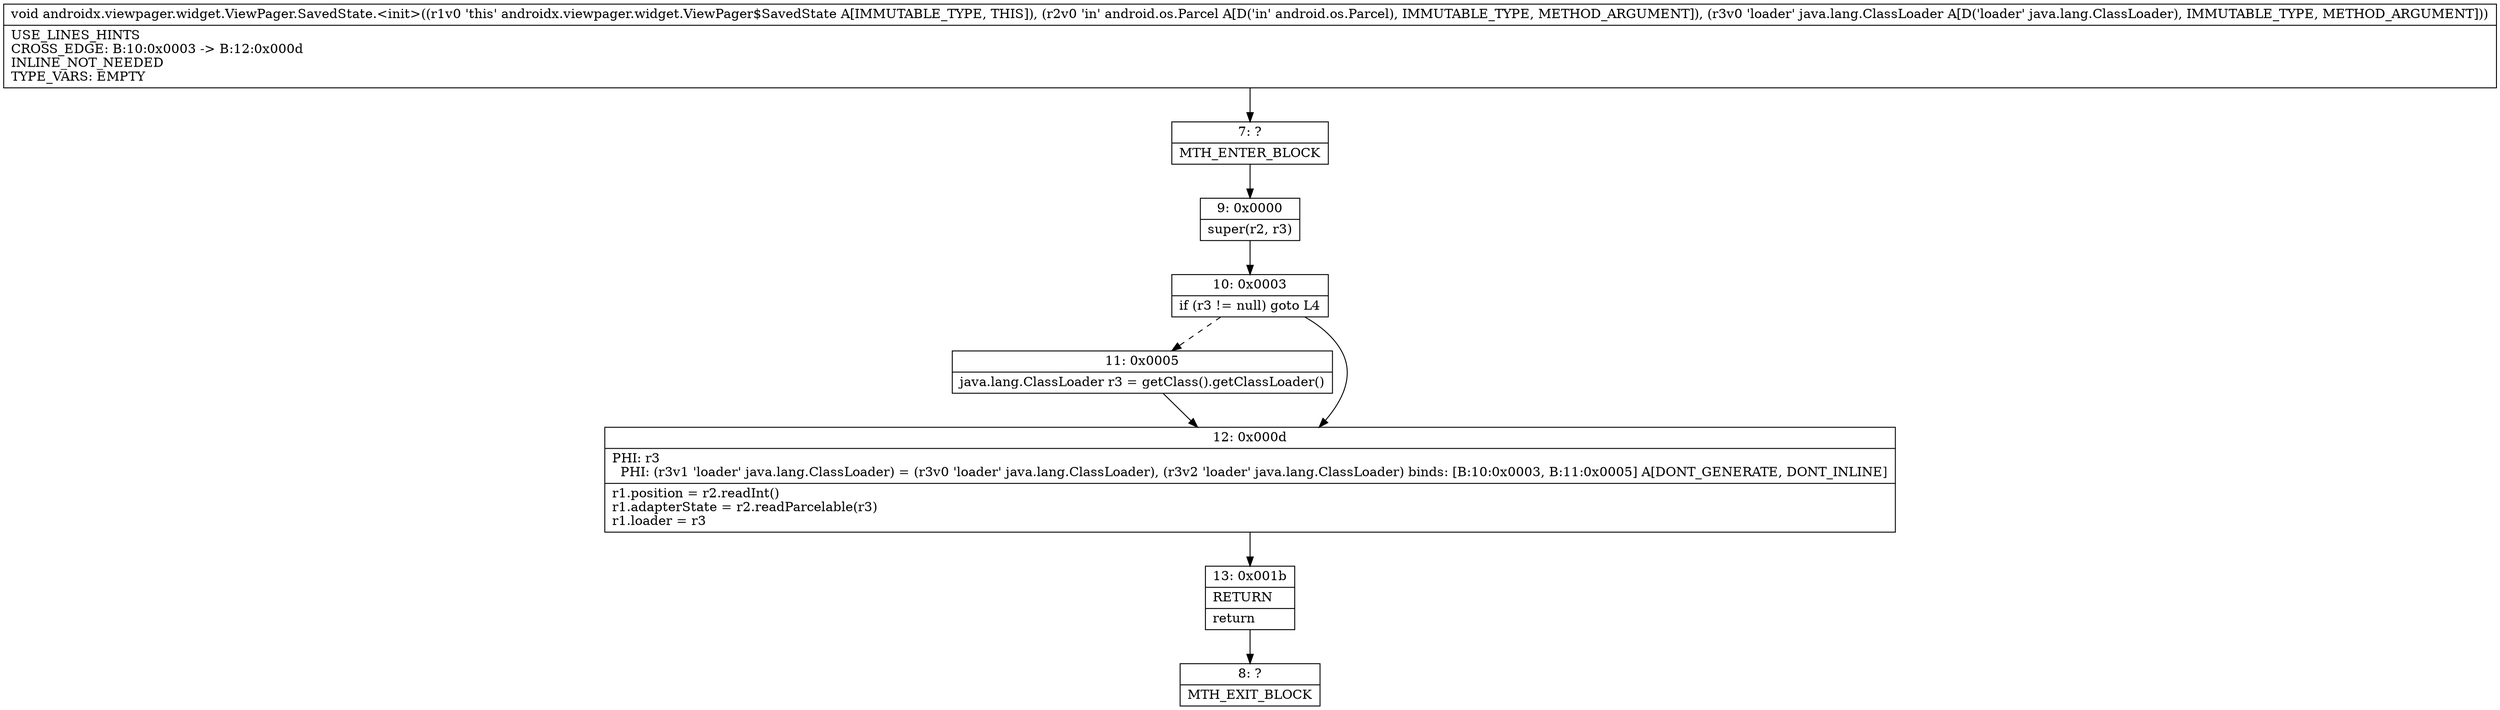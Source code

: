 digraph "CFG forandroidx.viewpager.widget.ViewPager.SavedState.\<init\>(Landroid\/os\/Parcel;Ljava\/lang\/ClassLoader;)V" {
Node_7 [shape=record,label="{7\:\ ?|MTH_ENTER_BLOCK\l}"];
Node_9 [shape=record,label="{9\:\ 0x0000|super(r2, r3)\l}"];
Node_10 [shape=record,label="{10\:\ 0x0003|if (r3 != null) goto L4\l}"];
Node_11 [shape=record,label="{11\:\ 0x0005|java.lang.ClassLoader r3 = getClass().getClassLoader()\l}"];
Node_12 [shape=record,label="{12\:\ 0x000d|PHI: r3 \l  PHI: (r3v1 'loader' java.lang.ClassLoader) = (r3v0 'loader' java.lang.ClassLoader), (r3v2 'loader' java.lang.ClassLoader) binds: [B:10:0x0003, B:11:0x0005] A[DONT_GENERATE, DONT_INLINE]\l|r1.position = r2.readInt()\lr1.adapterState = r2.readParcelable(r3)\lr1.loader = r3\l}"];
Node_13 [shape=record,label="{13\:\ 0x001b|RETURN\l|return\l}"];
Node_8 [shape=record,label="{8\:\ ?|MTH_EXIT_BLOCK\l}"];
MethodNode[shape=record,label="{void androidx.viewpager.widget.ViewPager.SavedState.\<init\>((r1v0 'this' androidx.viewpager.widget.ViewPager$SavedState A[IMMUTABLE_TYPE, THIS]), (r2v0 'in' android.os.Parcel A[D('in' android.os.Parcel), IMMUTABLE_TYPE, METHOD_ARGUMENT]), (r3v0 'loader' java.lang.ClassLoader A[D('loader' java.lang.ClassLoader), IMMUTABLE_TYPE, METHOD_ARGUMENT]))  | USE_LINES_HINTS\lCROSS_EDGE: B:10:0x0003 \-\> B:12:0x000d\lINLINE_NOT_NEEDED\lTYPE_VARS: EMPTY\l}"];
MethodNode -> Node_7;Node_7 -> Node_9;
Node_9 -> Node_10;
Node_10 -> Node_11[style=dashed];
Node_10 -> Node_12;
Node_11 -> Node_12;
Node_12 -> Node_13;
Node_13 -> Node_8;
}

